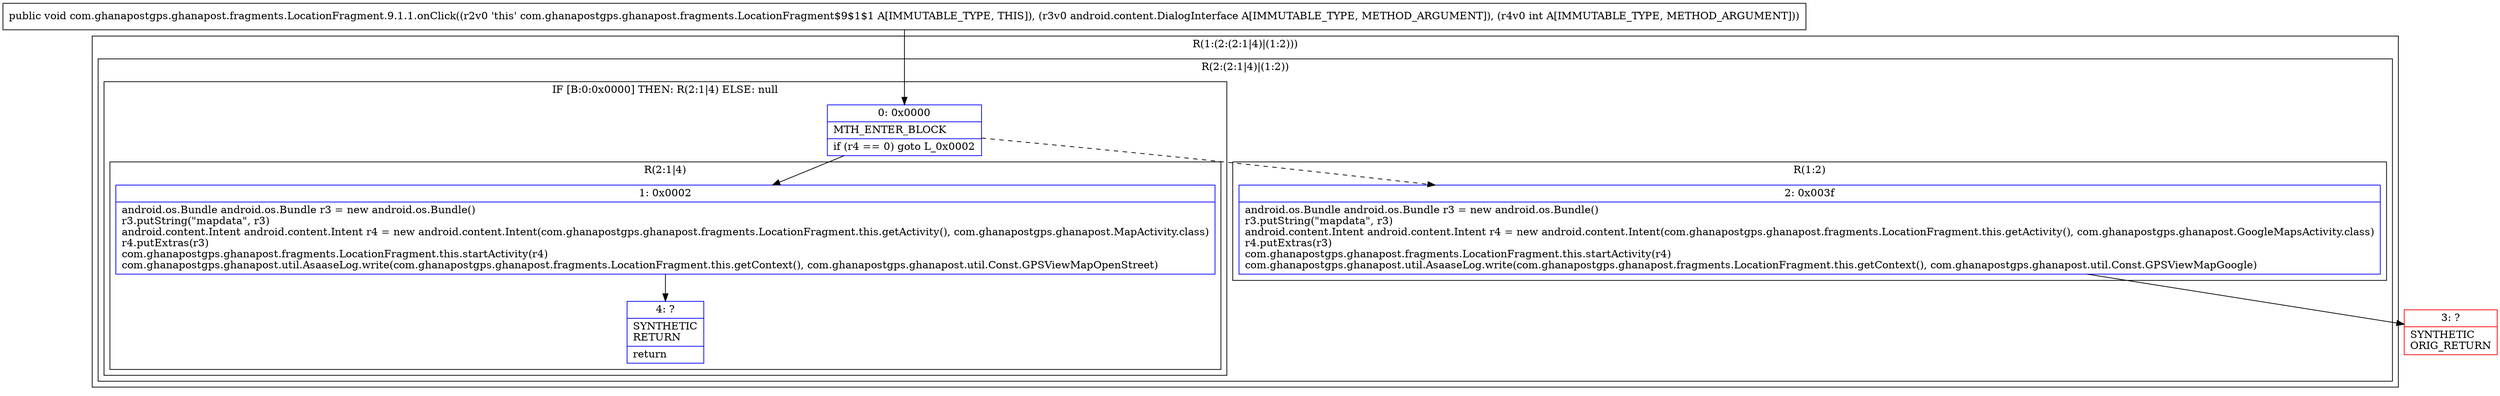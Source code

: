 digraph "CFG forcom.ghanapostgps.ghanapost.fragments.LocationFragment.9.1.1.onClick(Landroid\/content\/DialogInterface;I)V" {
subgraph cluster_Region_410795975 {
label = "R(1:(2:(2:1|4)|(1:2)))";
node [shape=record,color=blue];
subgraph cluster_Region_2110026771 {
label = "R(2:(2:1|4)|(1:2))";
node [shape=record,color=blue];
subgraph cluster_IfRegion_767347834 {
label = "IF [B:0:0x0000] THEN: R(2:1|4) ELSE: null";
node [shape=record,color=blue];
Node_0 [shape=record,label="{0\:\ 0x0000|MTH_ENTER_BLOCK\l|if (r4 == 0) goto L_0x0002\l}"];
subgraph cluster_Region_207344287 {
label = "R(2:1|4)";
node [shape=record,color=blue];
Node_1 [shape=record,label="{1\:\ 0x0002|android.os.Bundle android.os.Bundle r3 = new android.os.Bundle()\lr3.putString(\"mapdata\", r3)\landroid.content.Intent android.content.Intent r4 = new android.content.Intent(com.ghanapostgps.ghanapost.fragments.LocationFragment.this.getActivity(), com.ghanapostgps.ghanapost.MapActivity.class)\lr4.putExtras(r3)\lcom.ghanapostgps.ghanapost.fragments.LocationFragment.this.startActivity(r4)\lcom.ghanapostgps.ghanapost.util.AsaaseLog.write(com.ghanapostgps.ghanapost.fragments.LocationFragment.this.getContext(), com.ghanapostgps.ghanapost.util.Const.GPSViewMapOpenStreet)\l}"];
Node_4 [shape=record,label="{4\:\ ?|SYNTHETIC\lRETURN\l|return\l}"];
}
}
subgraph cluster_Region_1430972055 {
label = "R(1:2)";
node [shape=record,color=blue];
Node_2 [shape=record,label="{2\:\ 0x003f|android.os.Bundle android.os.Bundle r3 = new android.os.Bundle()\lr3.putString(\"mapdata\", r3)\landroid.content.Intent android.content.Intent r4 = new android.content.Intent(com.ghanapostgps.ghanapost.fragments.LocationFragment.this.getActivity(), com.ghanapostgps.ghanapost.GoogleMapsActivity.class)\lr4.putExtras(r3)\lcom.ghanapostgps.ghanapost.fragments.LocationFragment.this.startActivity(r4)\lcom.ghanapostgps.ghanapost.util.AsaaseLog.write(com.ghanapostgps.ghanapost.fragments.LocationFragment.this.getContext(), com.ghanapostgps.ghanapost.util.Const.GPSViewMapGoogle)\l}"];
}
}
}
Node_3 [shape=record,color=red,label="{3\:\ ?|SYNTHETIC\lORIG_RETURN\l}"];
MethodNode[shape=record,label="{public void com.ghanapostgps.ghanapost.fragments.LocationFragment.9.1.1.onClick((r2v0 'this' com.ghanapostgps.ghanapost.fragments.LocationFragment$9$1$1 A[IMMUTABLE_TYPE, THIS]), (r3v0 android.content.DialogInterface A[IMMUTABLE_TYPE, METHOD_ARGUMENT]), (r4v0 int A[IMMUTABLE_TYPE, METHOD_ARGUMENT])) }"];
MethodNode -> Node_0;
Node_0 -> Node_1;
Node_0 -> Node_2[style=dashed];
Node_1 -> Node_4;
Node_2 -> Node_3;
}

